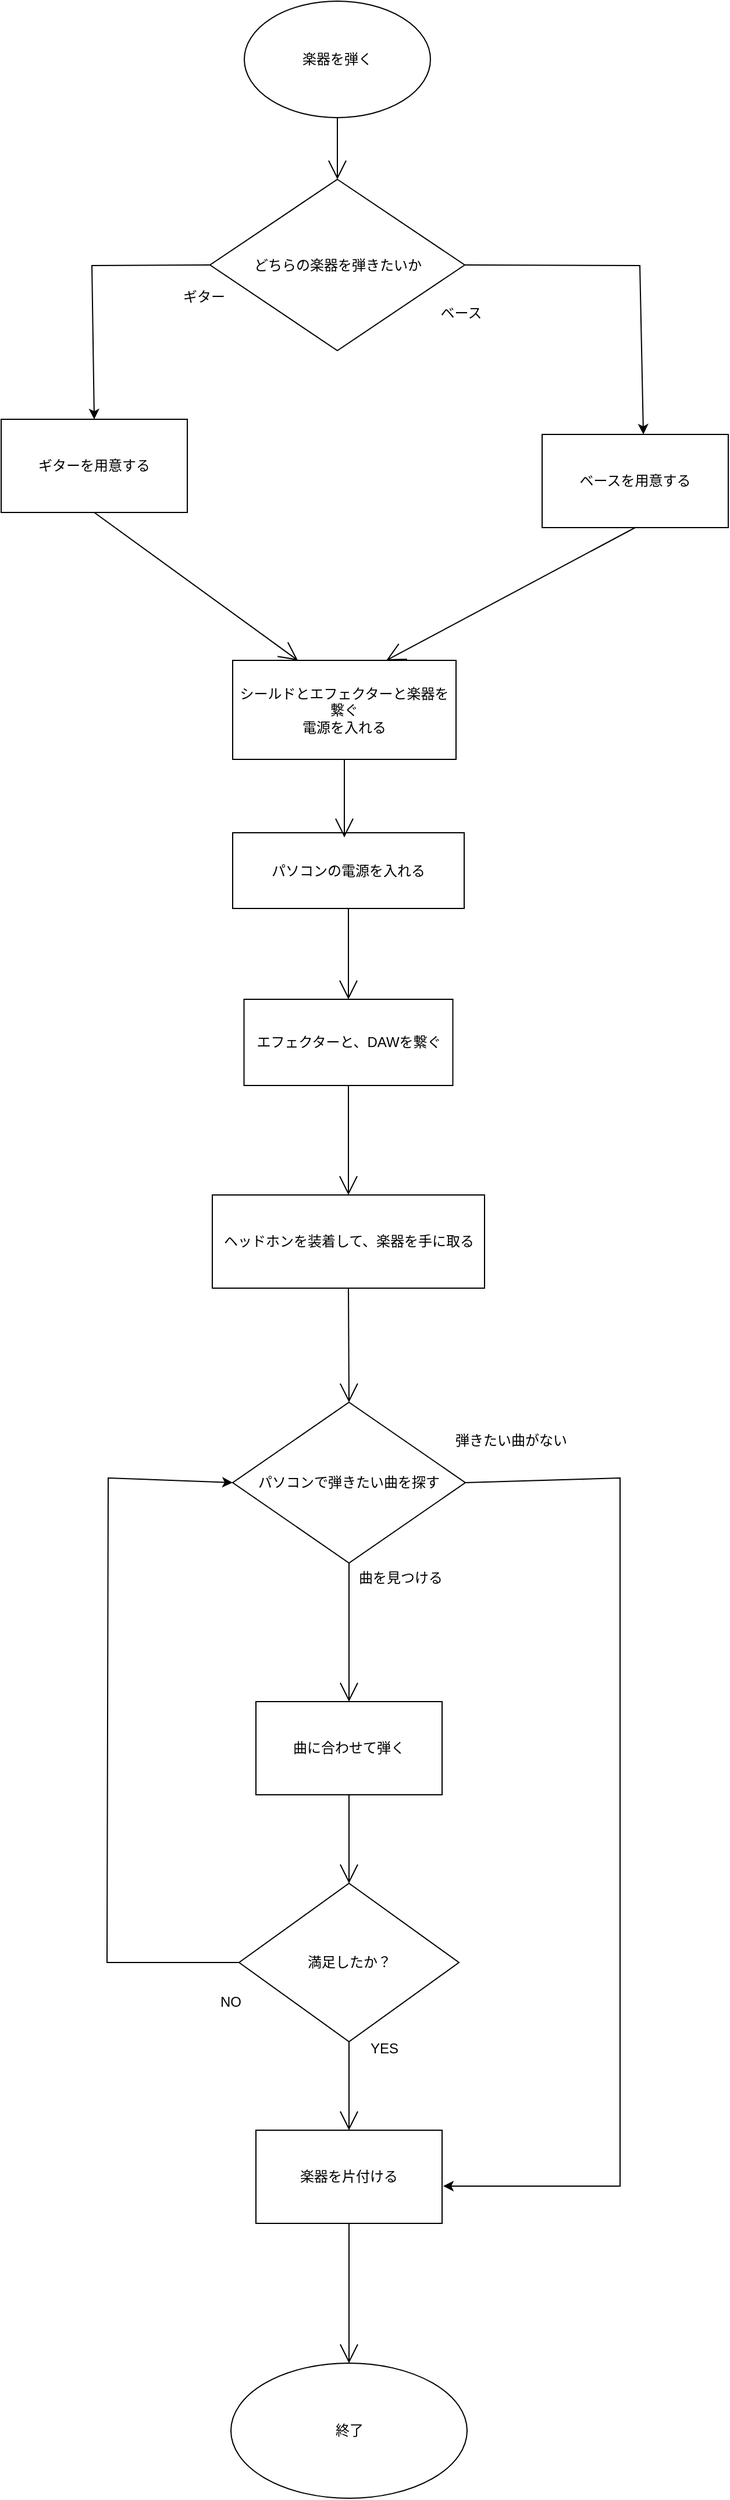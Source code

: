 <mxfile version="20.2.8" type="github">
  <diagram id="YUbIisv3YAj7e10MPu-F" name="ページ1">
    <mxGraphModel dx="1079" dy="1083" grid="1" gridSize="10" guides="1" tooltips="1" connect="1" arrows="1" fold="1" page="0" pageScale="1" pageWidth="827" pageHeight="1169" math="0" shadow="0">
      <root>
        <mxCell id="0" />
        <mxCell id="1" parent="0" />
        <mxCell id="E8BZY16rewzX6lsQ2YTe-1" value="楽器を弾く" style="ellipse;whiteSpace=wrap;html=1;hachureGap=4;" parent="1" vertex="1">
          <mxGeometry x="117" y="-69" width="160" height="100" as="geometry" />
        </mxCell>
        <mxCell id="E8BZY16rewzX6lsQ2YTe-3" value="どちらの楽器を弾きたいか" style="rhombus;whiteSpace=wrap;html=1;hachureGap=4;" parent="1" vertex="1">
          <mxGeometry x="87.5" y="84" width="219" height="147" as="geometry" />
        </mxCell>
        <mxCell id="E8BZY16rewzX6lsQ2YTe-4" value="ギターを用意する" style="rounded=0;whiteSpace=wrap;html=1;hachureGap=4;" parent="1" vertex="1">
          <mxGeometry x="-92" y="290" width="160" height="80" as="geometry" />
        </mxCell>
        <mxCell id="E8BZY16rewzX6lsQ2YTe-5" value="ベースを用意する" style="rounded=0;whiteSpace=wrap;html=1;hachureGap=4;" parent="1" vertex="1">
          <mxGeometry x="373" y="303" width="160" height="80" as="geometry" />
        </mxCell>
        <mxCell id="E8BZY16rewzX6lsQ2YTe-6" value="" style="edgeStyle=none;orthogonalLoop=1;jettySize=auto;html=1;rounded=0;endArrow=open;startSize=14;endSize=14;sourcePerimeterSpacing=8;targetPerimeterSpacing=8;curved=1;exitX=0.5;exitY=1;exitDx=0;exitDy=0;entryX=0.5;entryY=0;entryDx=0;entryDy=0;" parent="1" source="E8BZY16rewzX6lsQ2YTe-1" target="E8BZY16rewzX6lsQ2YTe-3" edge="1">
          <mxGeometry width="120" relative="1" as="geometry">
            <mxPoint x="140" y="353" as="sourcePoint" />
            <mxPoint x="204" y="84" as="targetPoint" />
            <Array as="points" />
          </mxGeometry>
        </mxCell>
        <mxCell id="E8BZY16rewzX6lsQ2YTe-10" value="ギター" style="text;html=1;align=center;verticalAlign=middle;resizable=0;points=[];autosize=1;strokeColor=none;fillColor=none;hachureGap=4;" parent="1" vertex="1">
          <mxGeometry x="55" y="172" width="54" height="26" as="geometry" />
        </mxCell>
        <mxCell id="E8BZY16rewzX6lsQ2YTe-11" value="ベース" style="text;html=1;align=center;verticalAlign=middle;resizable=0;points=[];autosize=1;strokeColor=none;fillColor=none;hachureGap=4;" parent="1" vertex="1">
          <mxGeometry x="276" y="186" width="54" height="26" as="geometry" />
        </mxCell>
        <mxCell id="E8BZY16rewzX6lsQ2YTe-12" value="シールドとエフェクターと楽器を繋ぐ&lt;br&gt;電源を入れる" style="rounded=0;whiteSpace=wrap;html=1;hachureGap=4;" parent="1" vertex="1">
          <mxGeometry x="107" y="497" width="192" height="85" as="geometry" />
        </mxCell>
        <mxCell id="E8BZY16rewzX6lsQ2YTe-13" value="" style="edgeStyle=none;orthogonalLoop=1;jettySize=auto;html=1;rounded=0;endArrow=open;startSize=14;endSize=14;sourcePerimeterSpacing=8;targetPerimeterSpacing=8;curved=1;exitX=0.5;exitY=1;exitDx=0;exitDy=0;entryX=0.292;entryY=0;entryDx=0;entryDy=0;entryPerimeter=0;" parent="1" source="E8BZY16rewzX6lsQ2YTe-4" target="E8BZY16rewzX6lsQ2YTe-12" edge="1">
          <mxGeometry width="120" relative="1" as="geometry">
            <mxPoint x="65" y="577" as="sourcePoint" />
            <mxPoint x="185" y="577" as="targetPoint" />
            <Array as="points" />
          </mxGeometry>
        </mxCell>
        <mxCell id="E8BZY16rewzX6lsQ2YTe-14" value="" style="edgeStyle=none;orthogonalLoop=1;jettySize=auto;html=1;rounded=0;endArrow=open;startSize=14;endSize=14;sourcePerimeterSpacing=8;targetPerimeterSpacing=8;curved=1;exitX=0.5;exitY=1;exitDx=0;exitDy=0;entryX=0.688;entryY=0;entryDx=0;entryDy=0;entryPerimeter=0;" parent="1" source="E8BZY16rewzX6lsQ2YTe-5" target="E8BZY16rewzX6lsQ2YTe-12" edge="1">
          <mxGeometry width="120" relative="1" as="geometry">
            <mxPoint x="65" y="577" as="sourcePoint" />
            <mxPoint x="203" y="500" as="targetPoint" />
            <Array as="points" />
          </mxGeometry>
        </mxCell>
        <mxCell id="E8BZY16rewzX6lsQ2YTe-16" value="パソコンの電源を入れる" style="rounded=0;whiteSpace=wrap;html=1;hachureGap=4;" parent="1" vertex="1">
          <mxGeometry x="107" y="645" width="199" height="65" as="geometry" />
        </mxCell>
        <mxCell id="E8BZY16rewzX6lsQ2YTe-17" value="" style="edgeStyle=none;orthogonalLoop=1;jettySize=auto;html=1;rounded=0;endArrow=open;startSize=14;endSize=14;sourcePerimeterSpacing=8;targetPerimeterSpacing=8;curved=1;exitX=0.5;exitY=1;exitDx=0;exitDy=0;" parent="1" source="E8BZY16rewzX6lsQ2YTe-12" edge="1">
          <mxGeometry width="120" relative="1" as="geometry">
            <mxPoint x="207" y="589" as="sourcePoint" />
            <mxPoint x="203" y="649" as="targetPoint" />
            <Array as="points" />
          </mxGeometry>
        </mxCell>
        <mxCell id="E8BZY16rewzX6lsQ2YTe-18" value="エフェクターと、DAWを繋ぐ" style="rounded=0;whiteSpace=wrap;html=1;hachureGap=4;" parent="1" vertex="1">
          <mxGeometry x="116.75" y="788" width="179.5" height="74" as="geometry" />
        </mxCell>
        <mxCell id="E8BZY16rewzX6lsQ2YTe-20" value="" style="edgeStyle=none;orthogonalLoop=1;jettySize=auto;html=1;rounded=0;endArrow=open;startSize=14;endSize=14;sourcePerimeterSpacing=8;targetPerimeterSpacing=8;curved=1;exitX=0.5;exitY=1;exitDx=0;exitDy=0;entryX=0.5;entryY=0;entryDx=0;entryDy=0;" parent="1" source="E8BZY16rewzX6lsQ2YTe-16" target="E8BZY16rewzX6lsQ2YTe-18" edge="1">
          <mxGeometry width="120" relative="1" as="geometry">
            <mxPoint x="103" y="693" as="sourcePoint" />
            <mxPoint x="223" y="693" as="targetPoint" />
            <Array as="points" />
          </mxGeometry>
        </mxCell>
        <mxCell id="E8BZY16rewzX6lsQ2YTe-23" value="ヘッドホンを装着して、楽器を手に取る" style="rounded=0;whiteSpace=wrap;html=1;hachureGap=4;" parent="1" vertex="1">
          <mxGeometry x="89.5" y="956" width="234" height="80" as="geometry" />
        </mxCell>
        <mxCell id="E8BZY16rewzX6lsQ2YTe-24" value="" style="edgeStyle=none;orthogonalLoop=1;jettySize=auto;html=1;rounded=0;endArrow=open;startSize=14;endSize=14;sourcePerimeterSpacing=8;targetPerimeterSpacing=8;curved=1;exitX=0.5;exitY=1;exitDx=0;exitDy=0;entryX=0.5;entryY=0;entryDx=0;entryDy=0;" parent="1" source="E8BZY16rewzX6lsQ2YTe-18" target="E8BZY16rewzX6lsQ2YTe-23" edge="1">
          <mxGeometry width="120" relative="1" as="geometry">
            <mxPoint x="148" y="933" as="sourcePoint" />
            <mxPoint x="268" y="933" as="targetPoint" />
            <Array as="points" />
          </mxGeometry>
        </mxCell>
        <mxCell id="E8BZY16rewzX6lsQ2YTe-25" value="パソコンで弾きたい曲を探す" style="rhombus;whiteSpace=wrap;html=1;hachureGap=4;" parent="1" vertex="1">
          <mxGeometry x="107" y="1134" width="200" height="138" as="geometry" />
        </mxCell>
        <mxCell id="E8BZY16rewzX6lsQ2YTe-26" value="曲に合わせて弾く" style="rounded=0;whiteSpace=wrap;html=1;hachureGap=4;" parent="1" vertex="1">
          <mxGeometry x="127" y="1391" width="160" height="80" as="geometry" />
        </mxCell>
        <mxCell id="E8BZY16rewzX6lsQ2YTe-27" value="" style="edgeStyle=none;orthogonalLoop=1;jettySize=auto;html=1;rounded=0;endArrow=open;startSize=14;endSize=14;sourcePerimeterSpacing=8;targetPerimeterSpacing=8;curved=1;exitX=0.5;exitY=1;exitDx=0;exitDy=0;entryX=0.5;entryY=0;entryDx=0;entryDy=0;" parent="1" source="E8BZY16rewzX6lsQ2YTe-23" target="E8BZY16rewzX6lsQ2YTe-25" edge="1">
          <mxGeometry width="120" relative="1" as="geometry">
            <mxPoint x="164" y="1137" as="sourcePoint" />
            <mxPoint x="284" y="1137" as="targetPoint" />
            <Array as="points" />
          </mxGeometry>
        </mxCell>
        <mxCell id="E8BZY16rewzX6lsQ2YTe-28" value="" style="edgeStyle=none;orthogonalLoop=1;jettySize=auto;html=1;rounded=0;endArrow=open;startSize=14;endSize=14;sourcePerimeterSpacing=8;targetPerimeterSpacing=8;curved=1;exitX=0.5;exitY=1;exitDx=0;exitDy=0;entryX=0.5;entryY=0;entryDx=0;entryDy=0;" parent="1" source="E8BZY16rewzX6lsQ2YTe-25" target="E8BZY16rewzX6lsQ2YTe-26" edge="1">
          <mxGeometry width="120" relative="1" as="geometry">
            <mxPoint x="164" y="1137" as="sourcePoint" />
            <mxPoint x="284" y="1137" as="targetPoint" />
            <Array as="points" />
          </mxGeometry>
        </mxCell>
        <mxCell id="E8BZY16rewzX6lsQ2YTe-29" value="満足したか？" style="rhombus;whiteSpace=wrap;html=1;hachureGap=4;" parent="1" vertex="1">
          <mxGeometry x="112.5" y="1547" width="189" height="136" as="geometry" />
        </mxCell>
        <mxCell id="E8BZY16rewzX6lsQ2YTe-30" value="" style="edgeStyle=none;orthogonalLoop=1;jettySize=auto;html=1;rounded=0;endArrow=open;startSize=14;endSize=14;sourcePerimeterSpacing=8;targetPerimeterSpacing=8;curved=1;exitX=0.5;exitY=1;exitDx=0;exitDy=0;entryX=0.5;entryY=0;entryDx=0;entryDy=0;" parent="1" source="E8BZY16rewzX6lsQ2YTe-26" target="E8BZY16rewzX6lsQ2YTe-29" edge="1">
          <mxGeometry width="120" relative="1" as="geometry">
            <mxPoint x="165" y="1313" as="sourcePoint" />
            <mxPoint x="285" y="1313" as="targetPoint" />
            <Array as="points" />
          </mxGeometry>
        </mxCell>
        <mxCell id="E8BZY16rewzX6lsQ2YTe-33" value="NO" style="text;html=1;align=center;verticalAlign=middle;resizable=0;points=[];autosize=1;strokeColor=none;fillColor=none;hachureGap=4;" parent="1" vertex="1">
          <mxGeometry x="87" y="1636" width="36" height="26" as="geometry" />
        </mxCell>
        <mxCell id="E8BZY16rewzX6lsQ2YTe-34" value="曲を見つける" style="text;html=1;align=center;verticalAlign=middle;resizable=0;points=[];autosize=1;strokeColor=none;fillColor=none;hachureGap=4;" parent="1" vertex="1">
          <mxGeometry x="206.25" y="1272" width="90" height="26" as="geometry" />
        </mxCell>
        <mxCell id="E8BZY16rewzX6lsQ2YTe-35" value="楽器を片付ける" style="rounded=0;whiteSpace=wrap;html=1;hachureGap=4;" parent="1" vertex="1">
          <mxGeometry x="127" y="1759" width="160" height="80" as="geometry" />
        </mxCell>
        <mxCell id="E8BZY16rewzX6lsQ2YTe-36" value="" style="edgeStyle=none;orthogonalLoop=1;jettySize=auto;html=1;rounded=0;endArrow=open;startSize=14;endSize=14;sourcePerimeterSpacing=8;targetPerimeterSpacing=8;curved=1;exitX=0.5;exitY=1;exitDx=0;exitDy=0;entryX=0.5;entryY=0;entryDx=0;entryDy=0;" parent="1" source="E8BZY16rewzX6lsQ2YTe-29" target="E8BZY16rewzX6lsQ2YTe-35" edge="1">
          <mxGeometry width="120" relative="1" as="geometry">
            <mxPoint x="168" y="1530" as="sourcePoint" />
            <mxPoint x="288" y="1530" as="targetPoint" />
            <Array as="points" />
          </mxGeometry>
        </mxCell>
        <mxCell id="E8BZY16rewzX6lsQ2YTe-37" value="YES" style="text;html=1;align=center;verticalAlign=middle;resizable=0;points=[];autosize=1;strokeColor=none;fillColor=none;hachureGap=4;" parent="1" vertex="1">
          <mxGeometry x="216" y="1676" width="42" height="26" as="geometry" />
        </mxCell>
        <mxCell id="E8BZY16rewzX6lsQ2YTe-39" value="弾きたい曲がない" style="text;html=1;align=center;verticalAlign=middle;resizable=0;points=[];autosize=1;strokeColor=none;fillColor=none;hachureGap=4;" parent="1" vertex="1">
          <mxGeometry x="289" y="1154" width="114" height="26" as="geometry" />
        </mxCell>
        <mxCell id="E8BZY16rewzX6lsQ2YTe-40" value="終了" style="ellipse;whiteSpace=wrap;html=1;hachureGap=4;" parent="1" vertex="1">
          <mxGeometry x="105.5" y="1959" width="203" height="116" as="geometry" />
        </mxCell>
        <mxCell id="E8BZY16rewzX6lsQ2YTe-41" value="" style="edgeStyle=none;orthogonalLoop=1;jettySize=auto;html=1;rounded=0;endArrow=open;startSize=14;endSize=14;sourcePerimeterSpacing=8;targetPerimeterSpacing=8;curved=1;exitX=0.5;exitY=1;exitDx=0;exitDy=0;entryX=0.5;entryY=0;entryDx=0;entryDy=0;" parent="1" source="E8BZY16rewzX6lsQ2YTe-35" target="E8BZY16rewzX6lsQ2YTe-40" edge="1">
          <mxGeometry width="120" relative="1" as="geometry">
            <mxPoint x="118" y="1721" as="sourcePoint" />
            <mxPoint x="238" y="1721" as="targetPoint" />
            <Array as="points" />
          </mxGeometry>
        </mxCell>
        <mxCell id="Yoe6tDBPH8yvA5tx-zmI-1" value="" style="endArrow=classic;html=1;rounded=0;exitX=0;exitY=0.5;exitDx=0;exitDy=0;entryX=0.5;entryY=0;entryDx=0;entryDy=0;" edge="1" parent="1" source="E8BZY16rewzX6lsQ2YTe-3" target="E8BZY16rewzX6lsQ2YTe-4">
          <mxGeometry width="50" height="50" relative="1" as="geometry">
            <mxPoint x="201" y="287" as="sourcePoint" />
            <mxPoint x="251" y="237" as="targetPoint" />
            <Array as="points">
              <mxPoint x="-14" y="158" />
            </Array>
          </mxGeometry>
        </mxCell>
        <mxCell id="Yoe6tDBPH8yvA5tx-zmI-2" value="" style="endArrow=classic;html=1;rounded=0;exitX=1;exitY=0.5;exitDx=0;exitDy=0;entryX=0.544;entryY=0;entryDx=0;entryDy=0;entryPerimeter=0;" edge="1" parent="1" source="E8BZY16rewzX6lsQ2YTe-3" target="E8BZY16rewzX6lsQ2YTe-5">
          <mxGeometry width="50" height="50" relative="1" as="geometry">
            <mxPoint x="201" y="287" as="sourcePoint" />
            <mxPoint x="251" y="237" as="targetPoint" />
            <Array as="points">
              <mxPoint x="457" y="158" />
            </Array>
          </mxGeometry>
        </mxCell>
        <mxCell id="Yoe6tDBPH8yvA5tx-zmI-3" value="" style="endArrow=classic;html=1;rounded=0;exitX=0;exitY=0.5;exitDx=0;exitDy=0;entryX=0;entryY=0.5;entryDx=0;entryDy=0;" edge="1" parent="1" source="E8BZY16rewzX6lsQ2YTe-29" target="E8BZY16rewzX6lsQ2YTe-25">
          <mxGeometry width="50" height="50" relative="1" as="geometry">
            <mxPoint x="201" y="1370" as="sourcePoint" />
            <mxPoint x="251" y="1320" as="targetPoint" />
            <Array as="points">
              <mxPoint x="-1" y="1615" />
              <mxPoint y="1199" />
            </Array>
          </mxGeometry>
        </mxCell>
        <mxCell id="Yoe6tDBPH8yvA5tx-zmI-6" value="" style="endArrow=classic;html=1;rounded=0;exitX=1;exitY=0.5;exitDx=0;exitDy=0;entryX=1.006;entryY=0.6;entryDx=0;entryDy=0;entryPerimeter=0;" edge="1" parent="1" source="E8BZY16rewzX6lsQ2YTe-25" target="E8BZY16rewzX6lsQ2YTe-35">
          <mxGeometry width="50" height="50" relative="1" as="geometry">
            <mxPoint x="201" y="1494" as="sourcePoint" />
            <mxPoint x="251" y="1444" as="targetPoint" />
            <Array as="points">
              <mxPoint x="440" y="1199" />
              <mxPoint x="440" y="1807" />
            </Array>
          </mxGeometry>
        </mxCell>
      </root>
    </mxGraphModel>
  </diagram>
</mxfile>

